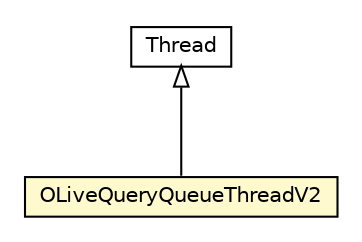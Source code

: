 #!/usr/local/bin/dot
#
# Class diagram 
# Generated by UMLGraph version R5_6-24-gf6e263 (http://www.umlgraph.org/)
#

digraph G {
	edge [fontname="Helvetica",fontsize=10,labelfontname="Helvetica",labelfontsize=10];
	node [fontname="Helvetica",fontsize=10,shape=plaintext];
	nodesep=0.25;
	ranksep=0.5;
	// com.orientechnologies.orient.core.query.live.OLiveQueryQueueThreadV2
	c4223344 [label=<<table title="com.orientechnologies.orient.core.query.live.OLiveQueryQueueThreadV2" border="0" cellborder="1" cellspacing="0" cellpadding="2" port="p" bgcolor="lemonChiffon" href="./OLiveQueryQueueThreadV2.html">
		<tr><td><table border="0" cellspacing="0" cellpadding="1">
<tr><td align="center" balign="center"> OLiveQueryQueueThreadV2 </td></tr>
		</table></td></tr>
		</table>>, URL="./OLiveQueryQueueThreadV2.html", fontname="Helvetica", fontcolor="black", fontsize=10.0];
	//com.orientechnologies.orient.core.query.live.OLiveQueryQueueThreadV2 extends java.lang.Thread
	c4224308:p -> c4223344:p [dir=back,arrowtail=empty];
	// java.lang.Thread
	c4224308 [label=<<table title="java.lang.Thread" border="0" cellborder="1" cellspacing="0" cellpadding="2" port="p" href="http://java.sun.com/j2se/1.4.2/docs/api/java/lang/Thread.html">
		<tr><td><table border="0" cellspacing="0" cellpadding="1">
<tr><td align="center" balign="center"> Thread </td></tr>
		</table></td></tr>
		</table>>, URL="http://java.sun.com/j2se/1.4.2/docs/api/java/lang/Thread.html", fontname="Helvetica", fontcolor="black", fontsize=10.0];
}

